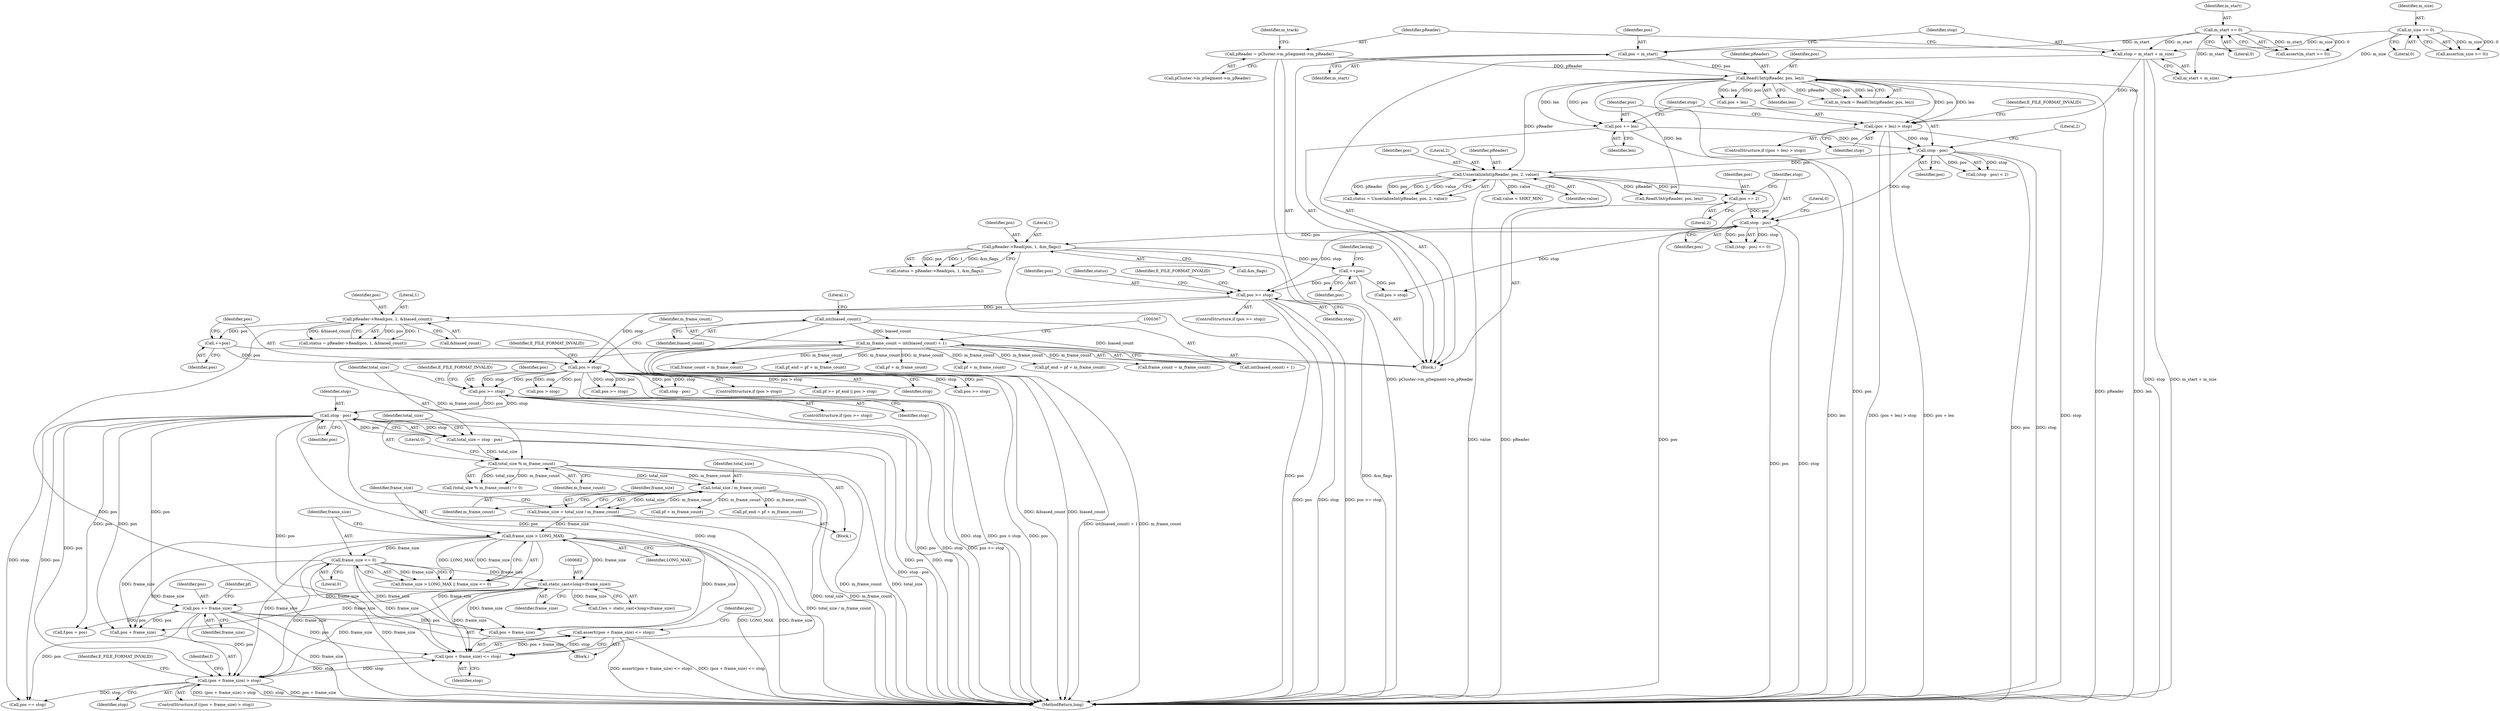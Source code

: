 digraph "0_Android_cc274e2abe8b2a6698a5c47d8aa4bb45f1f9538d_33@API" {
"1000652" [label="(Call,assert((pos + frame_size) <= stop))"];
"1000653" [label="(Call,(pos + frame_size) <= stop)"];
"1000611" [label="(Call,stop - pos)"];
"1000603" [label="(Call,pos >= stop)"];
"1000355" [label="(Call,pos > stop)"];
"1000352" [label="(Call,++pos)"];
"1000343" [label="(Call,pReader->Read(pos, 1, &biased_count))"];
"1000335" [label="(Call,pos >= stop)"];
"1000270" [label="(Call,++pos)"];
"1000252" [label="(Call,pReader->Read(pos, 1, &m_flags))"];
"1000244" [label="(Call,stop - pos)"];
"1000203" [label="(Call,stop - pos)"];
"1000191" [label="(Call,(pos + len) > stop)"];
"1000180" [label="(Call,ReadUInt(pReader, pos, len))"];
"1000171" [label="(Call,pReader = pCluster->m_pSegment->m_pReader)"];
"1000161" [label="(Call,pos = m_start)"];
"1000141" [label="(Call,m_start >= 0)"];
"1000165" [label="(Call,stop = m_start + m_size)"];
"1000145" [label="(Call,m_size >= 0)"];
"1000198" [label="(Call,pos += len)"];
"1000239" [label="(Call,pos += 2)"];
"1000213" [label="(Call,UnserializeInt(pReader, pos, 2, value))"];
"1000684" [label="(Call,pos += frame_size)"];
"1000681" [label="(Call,static_cast<long>(frame_size))"];
"1000630" [label="(Call,frame_size > LONG_MAX)"];
"1000623" [label="(Call,frame_size = total_size / m_frame_count)"];
"1000625" [label="(Call,total_size / m_frame_count)"];
"1000616" [label="(Call,total_size % m_frame_count)"];
"1000609" [label="(Call,total_size = stop - pos)"];
"1000360" [label="(Call,m_frame_count = int(biased_count) + 1)"];
"1000363" [label="(Call,int(biased_count))"];
"1000633" [label="(Call,frame_size <= 0)"];
"1000659" [label="(Call,(pos + frame_size) > stop)"];
"1000204" [label="(Identifier,stop)"];
"1000241" [label="(Literal,2)"];
"1000629" [label="(Call,frame_size > LONG_MAX || frame_size <= 0)"];
"1000660" [label="(Call,pos + frame_size)"];
"1000657" [label="(Identifier,stop)"];
"1000359" [label="(Identifier,E_FILE_FORMAT_INVALID)"];
"1000668" [label="(Identifier,f)"];
"1000651" [label="(Block,)"];
"1000252" [label="(Call,pReader->Read(pos, 1, &m_flags))"];
"1000203" [label="(Call,stop - pos)"];
"1000623" [label="(Call,frame_size = total_size / m_frame_count)"];
"1000685" [label="(Identifier,pos)"];
"1000663" [label="(Identifier,stop)"];
"1000166" [label="(Identifier,stop)"];
"1000642" [label="(Call,pf_end = pf + m_frame_count)"];
"1000357" [label="(Identifier,stop)"];
"1000335" [label="(Call,pos >= stop)"];
"1000630" [label="(Call,frame_size > LONG_MAX)"];
"1000604" [label="(Identifier,pos)"];
"1000250" [label="(Call,status = pReader->Read(pos, 1, &m_flags))"];
"1000704" [label="(Call,pos >= stop)"];
"1000183" [label="(Identifier,len)"];
"1000609" [label="(Call,total_size = stop - pos)"];
"1000615" [label="(Call,(total_size % m_frame_count) != 0)"];
"1000364" [label="(Identifier,biased_count)"];
"1000213" [label="(Call,UnserializeInt(pReader, pos, 2, value))"];
"1000624" [label="(Identifier,frame_size)"];
"1000362" [label="(Call,int(biased_count) + 1)"];
"1000180" [label="(Call,ReadUInt(pReader, pos, len))"];
"1000612" [label="(Identifier,stop)"];
"1000355" [label="(Call,pos > stop)"];
"1000172" [label="(Identifier,pReader)"];
"1000683" [label="(Identifier,frame_size)"];
"1000246" [label="(Identifier,pos)"];
"1000179" [label="(Identifier,m_track)"];
"1000486" [label="(Call,pos > stop)"];
"1000181" [label="(Identifier,pReader)"];
"1000270" [label="(Call,++pos)"];
"1000339" [label="(Identifier,E_FILE_FORMAT_INVALID)"];
"1000199" [label="(Identifier,pos)"];
"1000165" [label="(Call,stop = m_start + m_size)"];
"1000361" [label="(Identifier,m_frame_count)"];
"1000173" [label="(Call,pCluster->m_pSegment->m_pReader)"];
"1000681" [label="(Call,static_cast<long>(frame_size))"];
"1000336" [label="(Identifier,pos)"];
"1000649" [label="(Identifier,pf)"];
"1000123" [label="(Block,)"];
"1001066" [label="(MethodReturn,long)"];
"1000253" [label="(Identifier,pos)"];
"1000632" [label="(Identifier,LONG_MAX)"];
"1000625" [label="(Call,total_size / m_frame_count)"];
"1000191" [label="(Call,(pos + len) > stop)"];
"1000198" [label="(Call,pos += len)"];
"1000140" [label="(Call,assert(m_start >= 0))"];
"1000677" [label="(Call,f.len = static_cast<long>(frame_size))"];
"1000162" [label="(Identifier,pos)"];
"1000418" [label="(Call,pos >= stop)"];
"1000217" [label="(Identifier,value)"];
"1000659" [label="(Call,(pos + frame_size) > stop)"];
"1000392" [label="(Call,pf_end = pf + m_frame_count)"];
"1000341" [label="(Call,status = pReader->Read(pos, 1, &biased_count))"];
"1000144" [label="(Call,assert(m_size >= 0))"];
"1000345" [label="(Literal,1)"];
"1000672" [label="(Call,f.pos = pos)"];
"1000352" [label="(Call,++pos)"];
"1000245" [label="(Identifier,stop)"];
"1000635" [label="(Literal,0)"];
"1000334" [label="(ControlStructure,if (pos >= stop))"];
"1000216" [label="(Literal,2)"];
"1000634" [label="(Identifier,frame_size)"];
"1000143" [label="(Literal,0)"];
"1000190" [label="(ControlStructure,if ((pos + len) > stop))"];
"1000161" [label="(Call,pos = m_start)"];
"1000761" [label="(Call,pf + m_frame_count)"];
"1000613" [label="(Identifier,pos)"];
"1000254" [label="(Literal,1)"];
"1000626" [label="(Identifier,total_size)"];
"1000141" [label="(Call,m_start >= 0)"];
"1000200" [label="(Identifier,len)"];
"1000627" [label="(Identifier,m_frame_count)"];
"1000343" [label="(Call,pReader->Read(pos, 1, &biased_count))"];
"1000342" [label="(Identifier,status)"];
"1000195" [label="(Identifier,stop)"];
"1000337" [label="(Identifier,stop)"];
"1000142" [label="(Identifier,m_start)"];
"1000644" [label="(Call,pf + m_frame_count)"];
"1000344" [label="(Identifier,pos)"];
"1000240" [label="(Identifier,pos)"];
"1000211" [label="(Call,status = UnserializeInt(pReader, pos, 2, value))"];
"1000197" [label="(Identifier,E_FILE_FORMAT_INVALID)"];
"1000244" [label="(Call,stop - pos)"];
"1000363" [label="(Call,int(biased_count))"];
"1000658" [label="(ControlStructure,if ((pos + frame_size) > stop))"];
"1000146" [label="(Identifier,m_size)"];
"1000619" [label="(Literal,0)"];
"1000654" [label="(Call,pos + frame_size)"];
"1000346" [label="(Call,&biased_count)"];
"1000607" [label="(Identifier,E_FILE_FORMAT_INVALID)"];
"1000271" [label="(Identifier,pos)"];
"1000163" [label="(Identifier,m_start)"];
"1000661" [label="(Identifier,pos)"];
"1000223" [label="(Call,value < SHRT_MIN)"];
"1000633" [label="(Call,frame_size <= 0)"];
"1000617" [label="(Identifier,total_size)"];
"1000365" [label="(Literal,1)"];
"1000665" [label="(Identifier,E_FILE_FORMAT_INVALID)"];
"1000147" [label="(Literal,0)"];
"1000394" [label="(Call,pf + m_frame_count)"];
"1000602" [label="(ControlStructure,if (pos >= stop))"];
"1000684" [label="(Call,pos += frame_size)"];
"1000512" [label="(Call,stop - pos)"];
"1000759" [label="(Call,pf_end = pf + m_frame_count)"];
"1000603" [label="(Call,pos >= stop)"];
"1000605" [label="(Identifier,stop)"];
"1000255" [label="(Call,&m_flags)"];
"1000610" [label="(Identifier,total_size)"];
"1000192" [label="(Call,pos + len)"];
"1000653" [label="(Call,(pos + frame_size) <= stop)"];
"1000239" [label="(Call,pos += 2)"];
"1000714" [label="(Call,frame_count = m_frame_count)"];
"1000247" [label="(Literal,0)"];
"1000354" [label="(ControlStructure,if (pos > stop))"];
"1000182" [label="(Identifier,pos)"];
"1000686" [label="(Identifier,frame_size)"];
"1000145" [label="(Call,m_size >= 0)"];
"1000171" [label="(Call,pReader = pCluster->m_pSegment->m_pReader)"];
"1000214" [label="(Identifier,pReader)"];
"1000618" [label="(Identifier,m_frame_count)"];
"1000178" [label="(Call,m_track = ReadUInt(pReader, pos, len))"];
"1000205" [label="(Identifier,pos)"];
"1000601" [label="(Block,)"];
"1000402" [label="(Call,frame_count = m_frame_count)"];
"1000611" [label="(Call,stop - pos)"];
"1000356" [label="(Identifier,pos)"];
"1000616" [label="(Call,total_size % m_frame_count)"];
"1000215" [label="(Identifier,pos)"];
"1000206" [label="(Literal,2)"];
"1000482" [label="(Call,pf >= pf_end || pos > stop)"];
"1000243" [label="(Call,(stop - pos) <= 0)"];
"1000631" [label="(Identifier,frame_size)"];
"1000720" [label="(Call,ReadUInt(pReader, pos, len))"];
"1000360" [label="(Call,m_frame_count = int(biased_count) + 1)"];
"1000278" [label="(Call,pos > stop)"];
"1000353" [label="(Identifier,pos)"];
"1000688" [label="(Call,pos == stop)"];
"1000202" [label="(Call,(stop - pos) < 2)"];
"1000167" [label="(Call,m_start + m_size)"];
"1000652" [label="(Call,assert((pos + frame_size) <= stop))"];
"1000274" [label="(Identifier,lacing)"];
"1000652" -> "1000651"  [label="AST: "];
"1000652" -> "1000653"  [label="CFG: "];
"1000653" -> "1000652"  [label="AST: "];
"1000661" -> "1000652"  [label="CFG: "];
"1000652" -> "1001066"  [label="DDG: assert((pos + frame_size) <= stop)"];
"1000652" -> "1001066"  [label="DDG: (pos + frame_size) <= stop"];
"1000653" -> "1000652"  [label="DDG: pos + frame_size"];
"1000653" -> "1000652"  [label="DDG: stop"];
"1000653" -> "1000657"  [label="CFG: "];
"1000654" -> "1000653"  [label="AST: "];
"1000657" -> "1000653"  [label="AST: "];
"1000611" -> "1000653"  [label="DDG: pos"];
"1000611" -> "1000653"  [label="DDG: stop"];
"1000684" -> "1000653"  [label="DDG: pos"];
"1000630" -> "1000653"  [label="DDG: frame_size"];
"1000633" -> "1000653"  [label="DDG: frame_size"];
"1000681" -> "1000653"  [label="DDG: frame_size"];
"1000659" -> "1000653"  [label="DDG: stop"];
"1000653" -> "1000659"  [label="DDG: stop"];
"1000611" -> "1000609"  [label="AST: "];
"1000611" -> "1000613"  [label="CFG: "];
"1000612" -> "1000611"  [label="AST: "];
"1000613" -> "1000611"  [label="AST: "];
"1000609" -> "1000611"  [label="CFG: "];
"1000611" -> "1001066"  [label="DDG: pos"];
"1000611" -> "1001066"  [label="DDG: stop"];
"1000611" -> "1000609"  [label="DDG: stop"];
"1000611" -> "1000609"  [label="DDG: pos"];
"1000603" -> "1000611"  [label="DDG: stop"];
"1000603" -> "1000611"  [label="DDG: pos"];
"1000611" -> "1000654"  [label="DDG: pos"];
"1000611" -> "1000659"  [label="DDG: pos"];
"1000611" -> "1000660"  [label="DDG: pos"];
"1000611" -> "1000672"  [label="DDG: pos"];
"1000611" -> "1000684"  [label="DDG: pos"];
"1000611" -> "1000688"  [label="DDG: pos"];
"1000611" -> "1000688"  [label="DDG: stop"];
"1000603" -> "1000602"  [label="AST: "];
"1000603" -> "1000605"  [label="CFG: "];
"1000604" -> "1000603"  [label="AST: "];
"1000605" -> "1000603"  [label="AST: "];
"1000607" -> "1000603"  [label="CFG: "];
"1000610" -> "1000603"  [label="CFG: "];
"1000603" -> "1001066"  [label="DDG: pos"];
"1000603" -> "1001066"  [label="DDG: stop"];
"1000603" -> "1001066"  [label="DDG: pos >= stop"];
"1000355" -> "1000603"  [label="DDG: pos"];
"1000355" -> "1000603"  [label="DDG: stop"];
"1000355" -> "1000354"  [label="AST: "];
"1000355" -> "1000357"  [label="CFG: "];
"1000356" -> "1000355"  [label="AST: "];
"1000357" -> "1000355"  [label="AST: "];
"1000359" -> "1000355"  [label="CFG: "];
"1000361" -> "1000355"  [label="CFG: "];
"1000355" -> "1001066"  [label="DDG: pos"];
"1000355" -> "1001066"  [label="DDG: stop"];
"1000355" -> "1001066"  [label="DDG: pos > stop"];
"1000352" -> "1000355"  [label="DDG: pos"];
"1000335" -> "1000355"  [label="DDG: stop"];
"1000355" -> "1000418"  [label="DDG: pos"];
"1000355" -> "1000418"  [label="DDG: stop"];
"1000355" -> "1000482"  [label="DDG: pos > stop"];
"1000355" -> "1000486"  [label="DDG: pos"];
"1000355" -> "1000486"  [label="DDG: stop"];
"1000355" -> "1000512"  [label="DDG: stop"];
"1000355" -> "1000512"  [label="DDG: pos"];
"1000355" -> "1000704"  [label="DDG: pos"];
"1000355" -> "1000704"  [label="DDG: stop"];
"1000352" -> "1000123"  [label="AST: "];
"1000352" -> "1000353"  [label="CFG: "];
"1000353" -> "1000352"  [label="AST: "];
"1000356" -> "1000352"  [label="CFG: "];
"1000343" -> "1000352"  [label="DDG: pos"];
"1000343" -> "1000341"  [label="AST: "];
"1000343" -> "1000346"  [label="CFG: "];
"1000344" -> "1000343"  [label="AST: "];
"1000345" -> "1000343"  [label="AST: "];
"1000346" -> "1000343"  [label="AST: "];
"1000341" -> "1000343"  [label="CFG: "];
"1000343" -> "1001066"  [label="DDG: pos"];
"1000343" -> "1001066"  [label="DDG: &biased_count"];
"1000343" -> "1000341"  [label="DDG: pos"];
"1000343" -> "1000341"  [label="DDG: 1"];
"1000343" -> "1000341"  [label="DDG: &biased_count"];
"1000335" -> "1000343"  [label="DDG: pos"];
"1000335" -> "1000334"  [label="AST: "];
"1000335" -> "1000337"  [label="CFG: "];
"1000336" -> "1000335"  [label="AST: "];
"1000337" -> "1000335"  [label="AST: "];
"1000339" -> "1000335"  [label="CFG: "];
"1000342" -> "1000335"  [label="CFG: "];
"1000335" -> "1001066"  [label="DDG: pos"];
"1000335" -> "1001066"  [label="DDG: stop"];
"1000335" -> "1001066"  [label="DDG: pos >= stop"];
"1000270" -> "1000335"  [label="DDG: pos"];
"1000244" -> "1000335"  [label="DDG: stop"];
"1000270" -> "1000123"  [label="AST: "];
"1000270" -> "1000271"  [label="CFG: "];
"1000271" -> "1000270"  [label="AST: "];
"1000274" -> "1000270"  [label="CFG: "];
"1000252" -> "1000270"  [label="DDG: pos"];
"1000270" -> "1000278"  [label="DDG: pos"];
"1000252" -> "1000250"  [label="AST: "];
"1000252" -> "1000255"  [label="CFG: "];
"1000253" -> "1000252"  [label="AST: "];
"1000254" -> "1000252"  [label="AST: "];
"1000255" -> "1000252"  [label="AST: "];
"1000250" -> "1000252"  [label="CFG: "];
"1000252" -> "1001066"  [label="DDG: pos"];
"1000252" -> "1001066"  [label="DDG: &m_flags"];
"1000252" -> "1000250"  [label="DDG: pos"];
"1000252" -> "1000250"  [label="DDG: 1"];
"1000252" -> "1000250"  [label="DDG: &m_flags"];
"1000244" -> "1000252"  [label="DDG: pos"];
"1000244" -> "1000243"  [label="AST: "];
"1000244" -> "1000246"  [label="CFG: "];
"1000245" -> "1000244"  [label="AST: "];
"1000246" -> "1000244"  [label="AST: "];
"1000247" -> "1000244"  [label="CFG: "];
"1000244" -> "1001066"  [label="DDG: stop"];
"1000244" -> "1001066"  [label="DDG: pos"];
"1000244" -> "1000243"  [label="DDG: stop"];
"1000244" -> "1000243"  [label="DDG: pos"];
"1000203" -> "1000244"  [label="DDG: stop"];
"1000239" -> "1000244"  [label="DDG: pos"];
"1000244" -> "1000278"  [label="DDG: stop"];
"1000203" -> "1000202"  [label="AST: "];
"1000203" -> "1000205"  [label="CFG: "];
"1000204" -> "1000203"  [label="AST: "];
"1000205" -> "1000203"  [label="AST: "];
"1000206" -> "1000203"  [label="CFG: "];
"1000203" -> "1001066"  [label="DDG: pos"];
"1000203" -> "1001066"  [label="DDG: stop"];
"1000203" -> "1000202"  [label="DDG: stop"];
"1000203" -> "1000202"  [label="DDG: pos"];
"1000191" -> "1000203"  [label="DDG: stop"];
"1000198" -> "1000203"  [label="DDG: pos"];
"1000203" -> "1000213"  [label="DDG: pos"];
"1000191" -> "1000190"  [label="AST: "];
"1000191" -> "1000195"  [label="CFG: "];
"1000192" -> "1000191"  [label="AST: "];
"1000195" -> "1000191"  [label="AST: "];
"1000197" -> "1000191"  [label="CFG: "];
"1000199" -> "1000191"  [label="CFG: "];
"1000191" -> "1001066"  [label="DDG: stop"];
"1000191" -> "1001066"  [label="DDG: (pos + len) > stop"];
"1000191" -> "1001066"  [label="DDG: pos + len"];
"1000180" -> "1000191"  [label="DDG: pos"];
"1000180" -> "1000191"  [label="DDG: len"];
"1000165" -> "1000191"  [label="DDG: stop"];
"1000180" -> "1000178"  [label="AST: "];
"1000180" -> "1000183"  [label="CFG: "];
"1000181" -> "1000180"  [label="AST: "];
"1000182" -> "1000180"  [label="AST: "];
"1000183" -> "1000180"  [label="AST: "];
"1000178" -> "1000180"  [label="CFG: "];
"1000180" -> "1001066"  [label="DDG: pos"];
"1000180" -> "1001066"  [label="DDG: pReader"];
"1000180" -> "1001066"  [label="DDG: len"];
"1000180" -> "1000178"  [label="DDG: pReader"];
"1000180" -> "1000178"  [label="DDG: pos"];
"1000180" -> "1000178"  [label="DDG: len"];
"1000171" -> "1000180"  [label="DDG: pReader"];
"1000161" -> "1000180"  [label="DDG: pos"];
"1000180" -> "1000192"  [label="DDG: pos"];
"1000180" -> "1000192"  [label="DDG: len"];
"1000180" -> "1000198"  [label="DDG: len"];
"1000180" -> "1000198"  [label="DDG: pos"];
"1000180" -> "1000213"  [label="DDG: pReader"];
"1000180" -> "1000720"  [label="DDG: len"];
"1000171" -> "1000123"  [label="AST: "];
"1000171" -> "1000173"  [label="CFG: "];
"1000172" -> "1000171"  [label="AST: "];
"1000173" -> "1000171"  [label="AST: "];
"1000179" -> "1000171"  [label="CFG: "];
"1000171" -> "1001066"  [label="DDG: pCluster->m_pSegment->m_pReader"];
"1000161" -> "1000123"  [label="AST: "];
"1000161" -> "1000163"  [label="CFG: "];
"1000162" -> "1000161"  [label="AST: "];
"1000163" -> "1000161"  [label="AST: "];
"1000166" -> "1000161"  [label="CFG: "];
"1000141" -> "1000161"  [label="DDG: m_start"];
"1000141" -> "1000140"  [label="AST: "];
"1000141" -> "1000143"  [label="CFG: "];
"1000142" -> "1000141"  [label="AST: "];
"1000143" -> "1000141"  [label="AST: "];
"1000140" -> "1000141"  [label="CFG: "];
"1000141" -> "1000140"  [label="DDG: m_start"];
"1000141" -> "1000140"  [label="DDG: 0"];
"1000141" -> "1000165"  [label="DDG: m_start"];
"1000141" -> "1000167"  [label="DDG: m_start"];
"1000165" -> "1000123"  [label="AST: "];
"1000165" -> "1000167"  [label="CFG: "];
"1000166" -> "1000165"  [label="AST: "];
"1000167" -> "1000165"  [label="AST: "];
"1000172" -> "1000165"  [label="CFG: "];
"1000165" -> "1001066"  [label="DDG: stop"];
"1000165" -> "1001066"  [label="DDG: m_start + m_size"];
"1000145" -> "1000165"  [label="DDG: m_size"];
"1000145" -> "1000144"  [label="AST: "];
"1000145" -> "1000147"  [label="CFG: "];
"1000146" -> "1000145"  [label="AST: "];
"1000147" -> "1000145"  [label="AST: "];
"1000144" -> "1000145"  [label="CFG: "];
"1000145" -> "1000144"  [label="DDG: m_size"];
"1000145" -> "1000144"  [label="DDG: 0"];
"1000145" -> "1000167"  [label="DDG: m_size"];
"1000198" -> "1000123"  [label="AST: "];
"1000198" -> "1000200"  [label="CFG: "];
"1000199" -> "1000198"  [label="AST: "];
"1000200" -> "1000198"  [label="AST: "];
"1000204" -> "1000198"  [label="CFG: "];
"1000198" -> "1001066"  [label="DDG: len"];
"1000239" -> "1000123"  [label="AST: "];
"1000239" -> "1000241"  [label="CFG: "];
"1000240" -> "1000239"  [label="AST: "];
"1000241" -> "1000239"  [label="AST: "];
"1000245" -> "1000239"  [label="CFG: "];
"1000213" -> "1000239"  [label="DDG: pos"];
"1000213" -> "1000211"  [label="AST: "];
"1000213" -> "1000217"  [label="CFG: "];
"1000214" -> "1000213"  [label="AST: "];
"1000215" -> "1000213"  [label="AST: "];
"1000216" -> "1000213"  [label="AST: "];
"1000217" -> "1000213"  [label="AST: "];
"1000211" -> "1000213"  [label="CFG: "];
"1000213" -> "1001066"  [label="DDG: value"];
"1000213" -> "1001066"  [label="DDG: pReader"];
"1000213" -> "1001066"  [label="DDG: pos"];
"1000213" -> "1000211"  [label="DDG: pReader"];
"1000213" -> "1000211"  [label="DDG: pos"];
"1000213" -> "1000211"  [label="DDG: 2"];
"1000213" -> "1000211"  [label="DDG: value"];
"1000213" -> "1000223"  [label="DDG: value"];
"1000213" -> "1000720"  [label="DDG: pReader"];
"1000684" -> "1000651"  [label="AST: "];
"1000684" -> "1000686"  [label="CFG: "];
"1000685" -> "1000684"  [label="AST: "];
"1000686" -> "1000684"  [label="AST: "];
"1000649" -> "1000684"  [label="CFG: "];
"1000684" -> "1001066"  [label="DDG: frame_size"];
"1000684" -> "1000654"  [label="DDG: pos"];
"1000684" -> "1000659"  [label="DDG: pos"];
"1000684" -> "1000660"  [label="DDG: pos"];
"1000684" -> "1000672"  [label="DDG: pos"];
"1000681" -> "1000684"  [label="DDG: frame_size"];
"1000684" -> "1000688"  [label="DDG: pos"];
"1000681" -> "1000677"  [label="AST: "];
"1000681" -> "1000683"  [label="CFG: "];
"1000682" -> "1000681"  [label="AST: "];
"1000683" -> "1000681"  [label="AST: "];
"1000677" -> "1000681"  [label="CFG: "];
"1000681" -> "1000654"  [label="DDG: frame_size"];
"1000681" -> "1000659"  [label="DDG: frame_size"];
"1000681" -> "1000660"  [label="DDG: frame_size"];
"1000681" -> "1000677"  [label="DDG: frame_size"];
"1000630" -> "1000681"  [label="DDG: frame_size"];
"1000633" -> "1000681"  [label="DDG: frame_size"];
"1000630" -> "1000629"  [label="AST: "];
"1000630" -> "1000632"  [label="CFG: "];
"1000631" -> "1000630"  [label="AST: "];
"1000632" -> "1000630"  [label="AST: "];
"1000634" -> "1000630"  [label="CFG: "];
"1000629" -> "1000630"  [label="CFG: "];
"1000630" -> "1001066"  [label="DDG: LONG_MAX"];
"1000630" -> "1001066"  [label="DDG: frame_size"];
"1000630" -> "1000629"  [label="DDG: frame_size"];
"1000630" -> "1000629"  [label="DDG: LONG_MAX"];
"1000623" -> "1000630"  [label="DDG: frame_size"];
"1000630" -> "1000633"  [label="DDG: frame_size"];
"1000630" -> "1000654"  [label="DDG: frame_size"];
"1000630" -> "1000659"  [label="DDG: frame_size"];
"1000630" -> "1000660"  [label="DDG: frame_size"];
"1000623" -> "1000601"  [label="AST: "];
"1000623" -> "1000625"  [label="CFG: "];
"1000624" -> "1000623"  [label="AST: "];
"1000625" -> "1000623"  [label="AST: "];
"1000631" -> "1000623"  [label="CFG: "];
"1000623" -> "1001066"  [label="DDG: total_size / m_frame_count"];
"1000625" -> "1000623"  [label="DDG: total_size"];
"1000625" -> "1000623"  [label="DDG: m_frame_count"];
"1000625" -> "1000627"  [label="CFG: "];
"1000626" -> "1000625"  [label="AST: "];
"1000627" -> "1000625"  [label="AST: "];
"1000625" -> "1001066"  [label="DDG: total_size"];
"1000625" -> "1001066"  [label="DDG: m_frame_count"];
"1000616" -> "1000625"  [label="DDG: total_size"];
"1000616" -> "1000625"  [label="DDG: m_frame_count"];
"1000625" -> "1000642"  [label="DDG: m_frame_count"];
"1000625" -> "1000644"  [label="DDG: m_frame_count"];
"1000616" -> "1000615"  [label="AST: "];
"1000616" -> "1000618"  [label="CFG: "];
"1000617" -> "1000616"  [label="AST: "];
"1000618" -> "1000616"  [label="AST: "];
"1000619" -> "1000616"  [label="CFG: "];
"1000616" -> "1001066"  [label="DDG: m_frame_count"];
"1000616" -> "1001066"  [label="DDG: total_size"];
"1000616" -> "1000615"  [label="DDG: total_size"];
"1000616" -> "1000615"  [label="DDG: m_frame_count"];
"1000609" -> "1000616"  [label="DDG: total_size"];
"1000360" -> "1000616"  [label="DDG: m_frame_count"];
"1000609" -> "1000601"  [label="AST: "];
"1000610" -> "1000609"  [label="AST: "];
"1000617" -> "1000609"  [label="CFG: "];
"1000609" -> "1001066"  [label="DDG: stop - pos"];
"1000360" -> "1000123"  [label="AST: "];
"1000360" -> "1000362"  [label="CFG: "];
"1000361" -> "1000360"  [label="AST: "];
"1000362" -> "1000360"  [label="AST: "];
"1000367" -> "1000360"  [label="CFG: "];
"1000360" -> "1001066"  [label="DDG: m_frame_count"];
"1000360" -> "1001066"  [label="DDG: int(biased_count) + 1"];
"1000363" -> "1000360"  [label="DDG: biased_count"];
"1000360" -> "1000392"  [label="DDG: m_frame_count"];
"1000360" -> "1000394"  [label="DDG: m_frame_count"];
"1000360" -> "1000402"  [label="DDG: m_frame_count"];
"1000360" -> "1000714"  [label="DDG: m_frame_count"];
"1000360" -> "1000759"  [label="DDG: m_frame_count"];
"1000360" -> "1000761"  [label="DDG: m_frame_count"];
"1000363" -> "1000362"  [label="AST: "];
"1000363" -> "1000364"  [label="CFG: "];
"1000364" -> "1000363"  [label="AST: "];
"1000365" -> "1000363"  [label="CFG: "];
"1000363" -> "1001066"  [label="DDG: biased_count"];
"1000363" -> "1000362"  [label="DDG: biased_count"];
"1000633" -> "1000629"  [label="AST: "];
"1000633" -> "1000635"  [label="CFG: "];
"1000634" -> "1000633"  [label="AST: "];
"1000635" -> "1000633"  [label="AST: "];
"1000629" -> "1000633"  [label="CFG: "];
"1000633" -> "1001066"  [label="DDG: frame_size"];
"1000633" -> "1000629"  [label="DDG: frame_size"];
"1000633" -> "1000629"  [label="DDG: 0"];
"1000633" -> "1000654"  [label="DDG: frame_size"];
"1000633" -> "1000659"  [label="DDG: frame_size"];
"1000633" -> "1000660"  [label="DDG: frame_size"];
"1000659" -> "1000658"  [label="AST: "];
"1000659" -> "1000663"  [label="CFG: "];
"1000660" -> "1000659"  [label="AST: "];
"1000663" -> "1000659"  [label="AST: "];
"1000665" -> "1000659"  [label="CFG: "];
"1000668" -> "1000659"  [label="CFG: "];
"1000659" -> "1001066"  [label="DDG: stop"];
"1000659" -> "1001066"  [label="DDG: pos + frame_size"];
"1000659" -> "1001066"  [label="DDG: (pos + frame_size) > stop"];
"1000659" -> "1000688"  [label="DDG: stop"];
}
